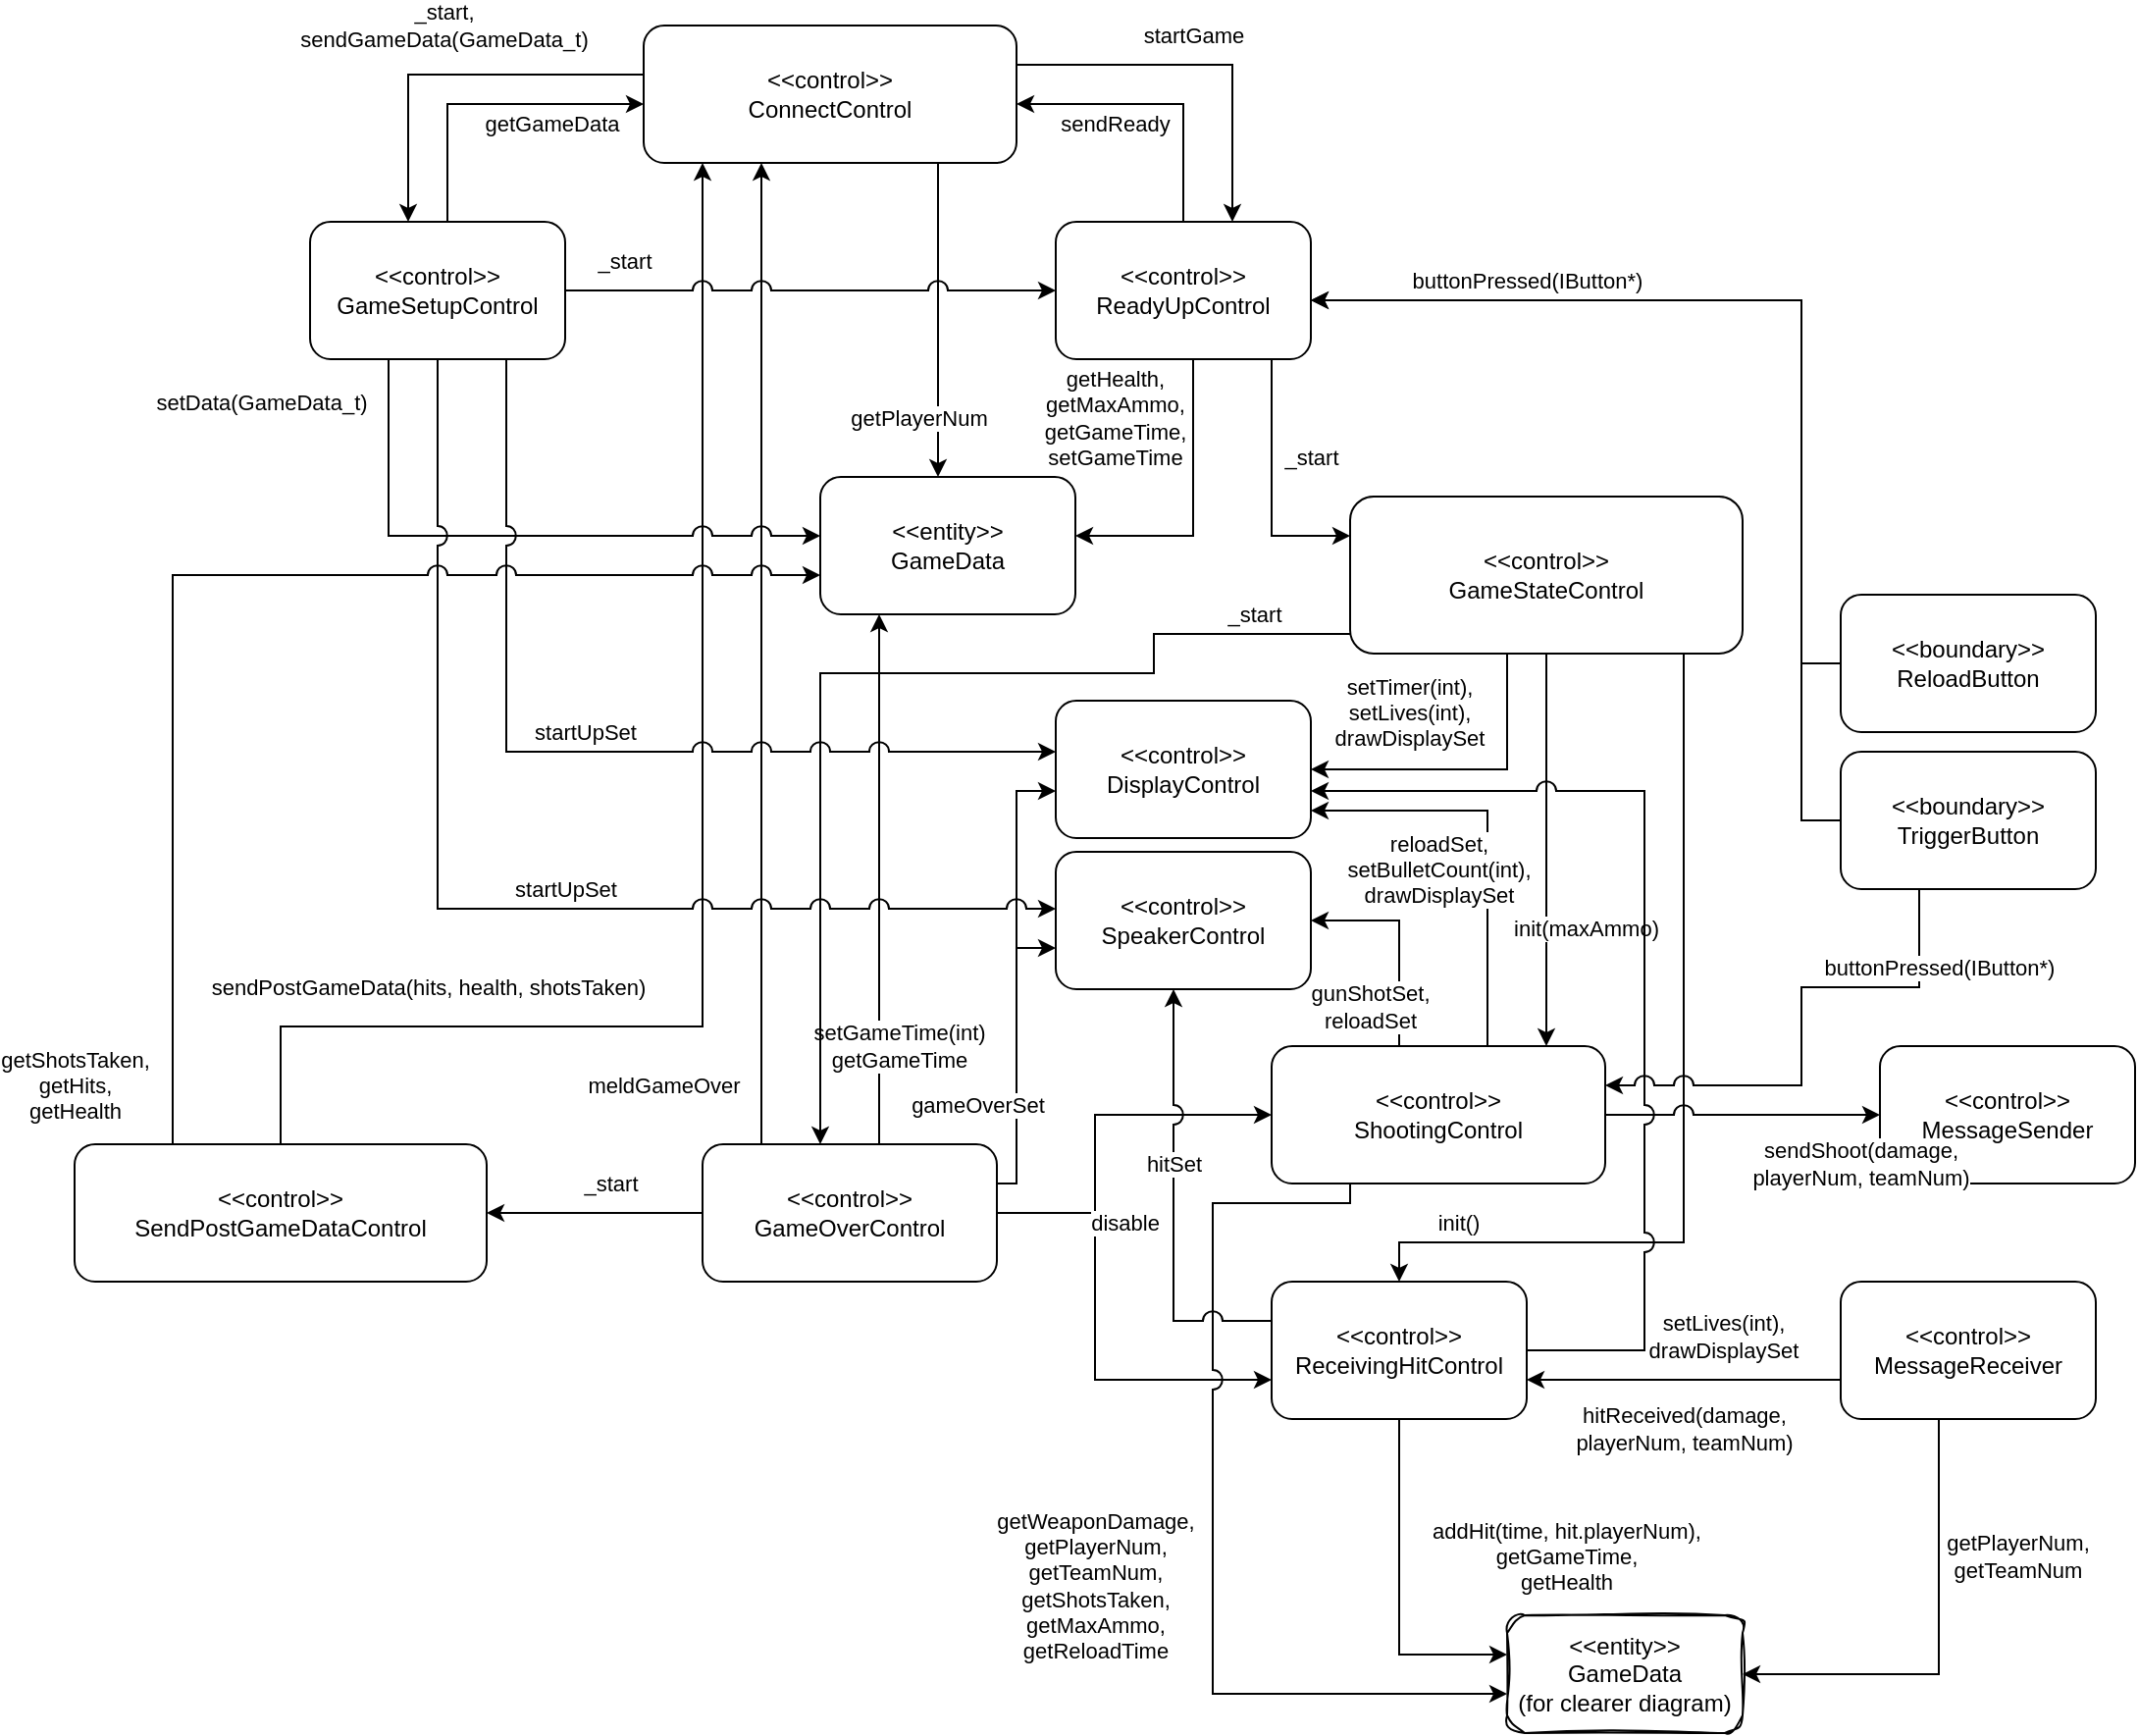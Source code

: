<mxfile version="21.6.8" type="device">
  <diagram name="Page-1" id="s7mOWQtbKwLBha3uq5sU">
    <mxGraphModel dx="1292" dy="1445" grid="1" gridSize="10" guides="1" tooltips="1" connect="1" arrows="1" fold="1" page="1" pageScale="1" pageWidth="1169" pageHeight="827" math="0" shadow="0">
      <root>
        <mxCell id="0" />
        <mxCell id="1" parent="0" />
        <mxCell id="mj3FLYvMupQRfN18O-8B-17" value="_start, &lt;br&gt;sendGameData(GameData_t)" style="edgeStyle=orthogonalEdgeStyle;rounded=0;orthogonalLoop=1;jettySize=auto;html=1;" parent="1" source="mj3FLYvMupQRfN18O-8B-1" target="mj3FLYvMupQRfN18O-8B-15" edge="1">
          <mxGeometry x="0.048" y="-25" relative="1" as="geometry">
            <Array as="points">
              <mxPoint x="280" y="95" />
            </Array>
            <mxPoint as="offset" />
          </mxGeometry>
        </mxCell>
        <mxCell id="mj3FLYvMupQRfN18O-8B-18" value="startGame" style="edgeStyle=orthogonalEdgeStyle;rounded=0;orthogonalLoop=1;jettySize=auto;html=1;" parent="1" source="mj3FLYvMupQRfN18O-8B-1" target="mj3FLYvMupQRfN18O-8B-14" edge="1">
          <mxGeometry x="-0.053" y="15" relative="1" as="geometry">
            <Array as="points">
              <mxPoint x="700" y="90" />
            </Array>
            <mxPoint as="offset" />
          </mxGeometry>
        </mxCell>
        <mxCell id="mj3FLYvMupQRfN18O-8B-19" value="getPlayerNum" style="edgeStyle=orthogonalEdgeStyle;rounded=0;orthogonalLoop=1;jettySize=auto;html=1;" parent="1" source="mj3FLYvMupQRfN18O-8B-1" target="mj3FLYvMupQRfN18O-8B-2" edge="1">
          <mxGeometry x="0.625" y="-10" relative="1" as="geometry">
            <Array as="points">
              <mxPoint x="550" y="230" />
              <mxPoint x="550" y="230" />
            </Array>
            <mxPoint as="offset" />
          </mxGeometry>
        </mxCell>
        <mxCell id="mj3FLYvMupQRfN18O-8B-1" value="&amp;lt;&amp;lt;control&amp;gt;&amp;gt;&lt;br&gt;ConnectControl" style="shape=rect;rounded=1;html=1;whiteSpace=wrap;align=center;" parent="1" vertex="1">
          <mxGeometry x="400" y="70" width="190" height="70" as="geometry" />
        </mxCell>
        <mxCell id="mj3FLYvMupQRfN18O-8B-2" value="&amp;lt;&amp;lt;entity&amp;gt;&amp;gt;&lt;br&gt;GameData" style="shape=rect;rounded=1;html=1;whiteSpace=wrap;align=center;" parent="1" vertex="1">
          <mxGeometry x="490" y="300" width="130" height="70" as="geometry" />
        </mxCell>
        <mxCell id="mj3FLYvMupQRfN18O-8B-3" value="&amp;lt;&amp;lt;control&amp;gt;&amp;gt;&lt;br&gt;SpeakerControl" style="shape=rect;rounded=1;html=1;whiteSpace=wrap;align=center;" parent="1" vertex="1">
          <mxGeometry x="610" y="491" width="130" height="70" as="geometry" />
        </mxCell>
        <mxCell id="mj3FLYvMupQRfN18O-8B-4" value="&amp;lt;&amp;lt;control&amp;gt;&amp;gt;&lt;br&gt;DisplayControl" style="shape=rect;rounded=1;html=1;whiteSpace=wrap;align=center;" parent="1" vertex="1">
          <mxGeometry x="610" y="414" width="130" height="70" as="geometry" />
        </mxCell>
        <mxCell id="mj3FLYvMupQRfN18O-8B-36" style="edgeStyle=orthogonalEdgeStyle;rounded=0;orthogonalLoop=1;jettySize=auto;html=1;" parent="1" source="mj3FLYvMupQRfN18O-8B-5" target="mj3FLYvMupQRfN18O-8B-14" edge="1">
          <mxGeometry relative="1" as="geometry">
            <Array as="points">
              <mxPoint x="990" y="475" />
              <mxPoint x="990" y="210" />
            </Array>
          </mxGeometry>
        </mxCell>
        <mxCell id="mj3FLYvMupQRfN18O-8B-5" value="&amp;lt;&amp;lt;boundary&amp;gt;&amp;gt;&lt;br&gt;TriggerButton" style="shape=rect;rounded=1;html=1;whiteSpace=wrap;align=center;" parent="1" vertex="1">
          <mxGeometry x="1010" y="440" width="130" height="70" as="geometry" />
        </mxCell>
        <mxCell id="mj3FLYvMupQRfN18O-8B-35" value="buttonPressed(IButton*)" style="edgeStyle=orthogonalEdgeStyle;rounded=0;orthogonalLoop=1;jettySize=auto;html=1;" parent="1" source="mj3FLYvMupQRfN18O-8B-6" target="mj3FLYvMupQRfN18O-8B-14" edge="1">
          <mxGeometry x="0.518" y="-10" relative="1" as="geometry">
            <Array as="points">
              <mxPoint x="990" y="395" />
              <mxPoint x="990" y="210" />
            </Array>
            <mxPoint as="offset" />
          </mxGeometry>
        </mxCell>
        <mxCell id="mj3FLYvMupQRfN18O-8B-6" value="&amp;lt;&amp;lt;boundary&amp;gt;&amp;gt;&lt;br&gt;ReloadButton" style="shape=rect;rounded=1;html=1;whiteSpace=wrap;align=center;" parent="1" vertex="1">
          <mxGeometry x="1010" y="360" width="130" height="70" as="geometry" />
        </mxCell>
        <mxCell id="mj3FLYvMupQRfN18O-8B-46" value="hitReceived(damage, &lt;br&gt;playerNum, teamNum)" style="edgeStyle=orthogonalEdgeStyle;rounded=0;orthogonalLoop=1;jettySize=auto;html=1;" parent="1" source="mj3FLYvMupQRfN18O-8B-7" target="mj3FLYvMupQRfN18O-8B-10" edge="1">
          <mxGeometry y="25" relative="1" as="geometry">
            <mxPoint as="offset" />
            <Array as="points">
              <mxPoint x="950" y="760" />
              <mxPoint x="950" y="760" />
            </Array>
          </mxGeometry>
        </mxCell>
        <mxCell id="PZ7jcESYYNkIbwmXES4s-5" value="getPlayerNum,&lt;br&gt;getTeamNum" style="edgeStyle=orthogonalEdgeStyle;rounded=0;orthogonalLoop=1;jettySize=auto;html=1;" edge="1" parent="1" source="mj3FLYvMupQRfN18O-8B-7" target="PZ7jcESYYNkIbwmXES4s-6">
          <mxGeometry x="-0.392" y="40" relative="1" as="geometry">
            <mxPoint x="1075.0" y="860.0" as="targetPoint" />
            <Array as="points">
              <mxPoint x="1060" y="910" />
            </Array>
            <mxPoint as="offset" />
          </mxGeometry>
        </mxCell>
        <mxCell id="mj3FLYvMupQRfN18O-8B-7" value="&amp;lt;&amp;lt;control&amp;gt;&amp;gt;&lt;br&gt;MessageReceiver" style="shape=rect;rounded=1;html=1;whiteSpace=wrap;align=center;" parent="1" vertex="1">
          <mxGeometry x="1010" y="710" width="130" height="70" as="geometry" />
        </mxCell>
        <mxCell id="mj3FLYvMupQRfN18O-8B-8" value="&amp;lt;&amp;lt;control&amp;gt;&amp;gt;&lt;br&gt;MessageSender" style="shape=rect;rounded=1;html=1;whiteSpace=wrap;align=center;" parent="1" vertex="1">
          <mxGeometry x="1030" y="590" width="130" height="70" as="geometry" />
        </mxCell>
        <mxCell id="PZ7jcESYYNkIbwmXES4s-1" value="gunShotSet,&lt;br&gt;reloadSet" style="edgeStyle=orthogonalEdgeStyle;rounded=0;orthogonalLoop=1;jettySize=auto;html=1;" edge="1" parent="1" source="mj3FLYvMupQRfN18O-8B-9" target="mj3FLYvMupQRfN18O-8B-3">
          <mxGeometry x="-0.633" y="15" relative="1" as="geometry">
            <Array as="points">
              <mxPoint x="785" y="526" />
            </Array>
            <mxPoint as="offset" />
          </mxGeometry>
        </mxCell>
        <mxCell id="PZ7jcESYYNkIbwmXES4s-2" value="reloadSet,&lt;br&gt;setBulletCount(int),&lt;br&gt;drawDisplaySet" style="edgeStyle=orthogonalEdgeStyle;rounded=0;orthogonalLoop=1;jettySize=auto;html=1;" edge="1" parent="1" source="mj3FLYvMupQRfN18O-8B-9" target="mj3FLYvMupQRfN18O-8B-4">
          <mxGeometry x="-0.143" y="25" relative="1" as="geometry">
            <Array as="points">
              <mxPoint x="830" y="470" />
            </Array>
            <mxPoint as="offset" />
          </mxGeometry>
        </mxCell>
        <mxCell id="mj3FLYvMupQRfN18O-8B-9" value="&amp;lt;&amp;lt;control&amp;gt;&amp;gt;&lt;br&gt;ShootingControl" style="shape=rect;rounded=1;html=1;whiteSpace=wrap;align=center;" parent="1" vertex="1">
          <mxGeometry x="720" y="590" width="170" height="70" as="geometry" />
        </mxCell>
        <mxCell id="mj3FLYvMupQRfN18O-8B-10" value="&amp;lt;&amp;lt;control&amp;gt;&amp;gt;&lt;br&gt;ReceivingHitControl" style="shape=rect;rounded=1;html=1;whiteSpace=wrap;align=center;" parent="1" vertex="1">
          <mxGeometry x="720" y="710" width="130" height="70" as="geometry" />
        </mxCell>
        <mxCell id="mj3FLYvMupQRfN18O-8B-27" value="sendPostGameData(hits, health, shotsTaken)" style="edgeStyle=orthogonalEdgeStyle;rounded=0;orthogonalLoop=1;jettySize=auto;html=1;" parent="1" source="mj3FLYvMupQRfN18O-8B-11" target="mj3FLYvMupQRfN18O-8B-1" edge="1">
          <mxGeometry x="-0.622" y="20" relative="1" as="geometry">
            <Array as="points">
              <mxPoint x="215" y="580" />
              <mxPoint x="430" y="580" />
            </Array>
            <mxPoint as="offset" />
          </mxGeometry>
        </mxCell>
        <mxCell id="mj3FLYvMupQRfN18O-8B-11" value="&amp;lt;&amp;lt;control&amp;gt;&amp;gt;&lt;br&gt;SendPostGameDataControl" style="shape=rect;rounded=1;html=1;whiteSpace=wrap;align=center;" parent="1" vertex="1">
          <mxGeometry x="110" y="640" width="210" height="70" as="geometry" />
        </mxCell>
        <mxCell id="mj3FLYvMupQRfN18O-8B-16" value="_start" style="edgeStyle=orthogonalEdgeStyle;rounded=0;orthogonalLoop=1;jettySize=auto;html=1;" parent="1" source="mj3FLYvMupQRfN18O-8B-12" target="mj3FLYvMupQRfN18O-8B-11" edge="1">
          <mxGeometry x="-0.143" y="-15" relative="1" as="geometry">
            <mxPoint as="offset" />
          </mxGeometry>
        </mxCell>
        <mxCell id="mj3FLYvMupQRfN18O-8B-25" value="meldGameOver" style="edgeStyle=orthogonalEdgeStyle;rounded=0;orthogonalLoop=1;jettySize=auto;html=1;" parent="1" source="mj3FLYvMupQRfN18O-8B-12" target="mj3FLYvMupQRfN18O-8B-1" edge="1">
          <mxGeometry x="-0.88" y="50" relative="1" as="geometry">
            <Array as="points">
              <mxPoint x="460" y="510" />
              <mxPoint x="460" y="510" />
            </Array>
            <mxPoint as="offset" />
          </mxGeometry>
        </mxCell>
        <mxCell id="mj3FLYvMupQRfN18O-8B-32" style="edgeStyle=orthogonalEdgeStyle;rounded=0;orthogonalLoop=1;jettySize=auto;html=1;" parent="1" source="mj3FLYvMupQRfN18O-8B-12" target="mj3FLYvMupQRfN18O-8B-9" edge="1">
          <mxGeometry relative="1" as="geometry">
            <Array as="points">
              <mxPoint x="630" y="675" />
              <mxPoint x="630" y="625" />
            </Array>
          </mxGeometry>
        </mxCell>
        <mxCell id="mj3FLYvMupQRfN18O-8B-33" value="disable" style="edgeStyle=orthogonalEdgeStyle;rounded=0;orthogonalLoop=1;jettySize=auto;html=1;" parent="1" source="mj3FLYvMupQRfN18O-8B-12" target="mj3FLYvMupQRfN18O-8B-10" edge="1">
          <mxGeometry x="-0.512" y="15" relative="1" as="geometry">
            <Array as="points">
              <mxPoint x="630" y="675" />
              <mxPoint x="630" y="760" />
            </Array>
            <mxPoint as="offset" />
          </mxGeometry>
        </mxCell>
        <mxCell id="mj3FLYvMupQRfN18O-8B-42" value="setGameTime(int)&lt;br&gt;getGameTime" style="edgeStyle=orthogonalEdgeStyle;rounded=0;orthogonalLoop=1;jettySize=auto;html=1;" parent="1" source="mj3FLYvMupQRfN18O-8B-12" target="mj3FLYvMupQRfN18O-8B-2" edge="1">
          <mxGeometry x="-0.63" y="-10" relative="1" as="geometry">
            <Array as="points">
              <mxPoint x="520" y="590" />
              <mxPoint x="520" y="590" />
            </Array>
            <mxPoint as="offset" />
          </mxGeometry>
        </mxCell>
        <mxCell id="mj3FLYvMupQRfN18O-8B-43" style="edgeStyle=orthogonalEdgeStyle;rounded=0;orthogonalLoop=1;jettySize=auto;html=1;" parent="1" source="mj3FLYvMupQRfN18O-8B-12" target="mj3FLYvMupQRfN18O-8B-3" edge="1">
          <mxGeometry relative="1" as="geometry">
            <Array as="points">
              <mxPoint x="590" y="660" />
              <mxPoint x="590" y="540" />
            </Array>
          </mxGeometry>
        </mxCell>
        <mxCell id="mj3FLYvMupQRfN18O-8B-44" value="gameOverSet" style="edgeStyle=orthogonalEdgeStyle;rounded=0;orthogonalLoop=1;jettySize=auto;html=1;" parent="1" source="mj3FLYvMupQRfN18O-8B-12" target="mj3FLYvMupQRfN18O-8B-4" edge="1">
          <mxGeometry x="-0.565" y="20" relative="1" as="geometry">
            <Array as="points">
              <mxPoint x="590" y="660" />
              <mxPoint x="590" y="460" />
            </Array>
            <mxPoint as="offset" />
          </mxGeometry>
        </mxCell>
        <mxCell id="mj3FLYvMupQRfN18O-8B-12" value="&amp;lt;&amp;lt;control&amp;gt;&amp;gt;&lt;br&gt;GameOverControl" style="shape=rect;rounded=1;html=1;whiteSpace=wrap;align=center;" parent="1" vertex="1">
          <mxGeometry x="430" y="640" width="150" height="70" as="geometry" />
        </mxCell>
        <mxCell id="mj3FLYvMupQRfN18O-8B-37" value="setTimer(int),&lt;br&gt;setLives(int),&lt;br&gt;drawDisplaySet" style="edgeStyle=orthogonalEdgeStyle;rounded=0;orthogonalLoop=1;jettySize=auto;html=1;" parent="1" source="mj3FLYvMupQRfN18O-8B-13" target="mj3FLYvMupQRfN18O-8B-4" edge="1">
          <mxGeometry x="0.371" y="-29" relative="1" as="geometry">
            <Array as="points">
              <mxPoint x="840" y="449" />
            </Array>
            <mxPoint as="offset" />
          </mxGeometry>
        </mxCell>
        <mxCell id="mj3FLYvMupQRfN18O-8B-39" value="init(maxAmmo)" style="edgeStyle=orthogonalEdgeStyle;rounded=0;orthogonalLoop=1;jettySize=auto;html=1;" parent="1" source="mj3FLYvMupQRfN18O-8B-13" target="mj3FLYvMupQRfN18O-8B-9" edge="1">
          <mxGeometry x="0.4" y="20" relative="1" as="geometry">
            <Array as="points">
              <mxPoint x="860" y="550" />
              <mxPoint x="860" y="550" />
            </Array>
            <mxPoint as="offset" />
          </mxGeometry>
        </mxCell>
        <mxCell id="mj3FLYvMupQRfN18O-8B-40" value="init()" style="edgeStyle=orthogonalEdgeStyle;rounded=0;orthogonalLoop=1;jettySize=auto;html=1;" parent="1" source="mj3FLYvMupQRfN18O-8B-13" target="mj3FLYvMupQRfN18O-8B-10" edge="1">
          <mxGeometry x="0.788" y="-10" relative="1" as="geometry">
            <Array as="points">
              <mxPoint x="930" y="690" />
              <mxPoint x="785" y="690" />
            </Array>
            <mxPoint as="offset" />
          </mxGeometry>
        </mxCell>
        <mxCell id="mj3FLYvMupQRfN18O-8B-41" value="_start" style="edgeStyle=orthogonalEdgeStyle;rounded=0;orthogonalLoop=1;jettySize=auto;html=1;" parent="1" source="mj3FLYvMupQRfN18O-8B-13" target="mj3FLYvMupQRfN18O-8B-12" edge="1">
          <mxGeometry x="-0.815" y="-10" relative="1" as="geometry">
            <Array as="points">
              <mxPoint x="660" y="380" />
              <mxPoint x="660" y="400" />
              <mxPoint x="490" y="400" />
            </Array>
            <mxPoint as="offset" />
          </mxGeometry>
        </mxCell>
        <mxCell id="mj3FLYvMupQRfN18O-8B-13" value="&amp;lt;&amp;lt;control&amp;gt;&amp;gt;&lt;br&gt;GameStateControl&lt;br&gt;" style="shape=rect;rounded=1;html=1;whiteSpace=wrap;align=center;" parent="1" vertex="1">
          <mxGeometry x="760" y="310" width="200" height="80" as="geometry" />
        </mxCell>
        <mxCell id="mj3FLYvMupQRfN18O-8B-21" value="sendReady" style="edgeStyle=orthogonalEdgeStyle;rounded=0;orthogonalLoop=1;jettySize=auto;html=1;" parent="1" source="mj3FLYvMupQRfN18O-8B-14" target="mj3FLYvMupQRfN18O-8B-1" edge="1">
          <mxGeometry x="0.314" y="10" relative="1" as="geometry">
            <Array as="points">
              <mxPoint x="675" y="110" />
            </Array>
            <mxPoint as="offset" />
          </mxGeometry>
        </mxCell>
        <mxCell id="mj3FLYvMupQRfN18O-8B-34" value="_start" style="edgeStyle=orthogonalEdgeStyle;rounded=0;orthogonalLoop=1;jettySize=auto;html=1;" parent="1" source="mj3FLYvMupQRfN18O-8B-14" target="mj3FLYvMupQRfN18O-8B-13" edge="1">
          <mxGeometry x="-0.231" y="20" relative="1" as="geometry">
            <Array as="points">
              <mxPoint x="720" y="330" />
            </Array>
            <mxPoint as="offset" />
          </mxGeometry>
        </mxCell>
        <mxCell id="mj3FLYvMupQRfN18O-8B-38" value="getHealth,&lt;br&gt;getMaxAmmo,&lt;br&gt;getGameTime,&lt;br&gt;setGameTime" style="edgeStyle=orthogonalEdgeStyle;rounded=0;orthogonalLoop=1;jettySize=auto;html=1;" parent="1" source="mj3FLYvMupQRfN18O-8B-14" target="mj3FLYvMupQRfN18O-8B-2" edge="1">
          <mxGeometry x="-0.6" y="-40" relative="1" as="geometry">
            <Array as="points">
              <mxPoint x="680" y="330" />
            </Array>
            <mxPoint as="offset" />
          </mxGeometry>
        </mxCell>
        <mxCell id="mj3FLYvMupQRfN18O-8B-14" value="&amp;lt;&amp;lt;control&amp;gt;&amp;gt;&lt;br&gt;ReadyUpControl" style="shape=rect;rounded=1;html=1;whiteSpace=wrap;align=center;" parent="1" vertex="1">
          <mxGeometry x="610" y="170" width="130" height="70" as="geometry" />
        </mxCell>
        <mxCell id="mj3FLYvMupQRfN18O-8B-20" value="getGameData" style="edgeStyle=orthogonalEdgeStyle;rounded=0;orthogonalLoop=1;jettySize=auto;html=1;" parent="1" source="mj3FLYvMupQRfN18O-8B-15" target="mj3FLYvMupQRfN18O-8B-1" edge="1">
          <mxGeometry x="0.412" y="-10" relative="1" as="geometry">
            <Array as="points">
              <mxPoint x="300" y="110" />
            </Array>
            <mxPoint as="offset" />
          </mxGeometry>
        </mxCell>
        <mxCell id="mj3FLYvMupQRfN18O-8B-22" value="_start" style="edgeStyle=orthogonalEdgeStyle;rounded=0;orthogonalLoop=1;jettySize=auto;html=1;jumpStyle=arc;jumpSize=10;" parent="1" source="mj3FLYvMupQRfN18O-8B-15" target="mj3FLYvMupQRfN18O-8B-14" edge="1">
          <mxGeometry x="-0.76" y="15" relative="1" as="geometry">
            <mxPoint as="offset" />
          </mxGeometry>
        </mxCell>
        <mxCell id="mj3FLYvMupQRfN18O-8B-28" value="setData(GameData_t)" style="edgeStyle=orthogonalEdgeStyle;rounded=0;orthogonalLoop=1;jettySize=auto;html=1;jumpStyle=arc;jumpSize=10;" parent="1" source="mj3FLYvMupQRfN18O-8B-15" target="mj3FLYvMupQRfN18O-8B-2" edge="1">
          <mxGeometry x="-0.86" y="-65" relative="1" as="geometry">
            <Array as="points">
              <mxPoint x="270" y="330" />
            </Array>
            <mxPoint as="offset" />
          </mxGeometry>
        </mxCell>
        <mxCell id="mj3FLYvMupQRfN18O-8B-29" value="startUpSet" style="edgeStyle=orthogonalEdgeStyle;rounded=0;orthogonalLoop=1;jettySize=auto;html=1;jumpStyle=arc;jumpSize=10;" parent="1" source="mj3FLYvMupQRfN18O-8B-15" target="mj3FLYvMupQRfN18O-8B-3" edge="1">
          <mxGeometry x="0.16" y="10" relative="1" as="geometry">
            <Array as="points">
              <mxPoint x="295" y="520" />
            </Array>
            <mxPoint as="offset" />
          </mxGeometry>
        </mxCell>
        <mxCell id="mj3FLYvMupQRfN18O-8B-31" value="startUpSet" style="edgeStyle=orthogonalEdgeStyle;rounded=0;orthogonalLoop=1;jettySize=auto;html=1;jumpStyle=arc;jumpSize=10;" parent="1" source="mj3FLYvMupQRfN18O-8B-15" target="mj3FLYvMupQRfN18O-8B-4" edge="1">
          <mxGeometry y="10" relative="1" as="geometry">
            <Array as="points">
              <mxPoint x="330" y="440" />
            </Array>
            <mxPoint as="offset" />
          </mxGeometry>
        </mxCell>
        <mxCell id="mj3FLYvMupQRfN18O-8B-15" value="&amp;lt;&amp;lt;control&amp;gt;&amp;gt;&lt;br&gt;GameSetupControl" style="shape=rect;rounded=1;html=1;whiteSpace=wrap;align=center;" parent="1" vertex="1">
          <mxGeometry x="230" y="170" width="130" height="70" as="geometry" />
        </mxCell>
        <mxCell id="mj3FLYvMupQRfN18O-8B-45" value="getShotsTaken,&lt;br&gt;getHits,&lt;br&gt;getHealth" style="edgeStyle=orthogonalEdgeStyle;rounded=0;orthogonalLoop=1;jettySize=auto;html=1;jumpStyle=arc;jumpSize=10;" parent="1" source="mj3FLYvMupQRfN18O-8B-11" target="mj3FLYvMupQRfN18O-8B-2" edge="1">
          <mxGeometry x="-0.903" y="50" relative="1" as="geometry">
            <Array as="points">
              <mxPoint x="160" y="350" />
            </Array>
            <mxPoint as="offset" />
          </mxGeometry>
        </mxCell>
        <mxCell id="mj3FLYvMupQRfN18O-8B-47" value="sendShoot(damage, &lt;br&gt;playerNum, teamNum)" style="edgeStyle=orthogonalEdgeStyle;rounded=0;orthogonalLoop=1;jettySize=auto;html=1;jumpSize=10;jumpStyle=arc;" parent="1" source="mj3FLYvMupQRfN18O-8B-9" target="mj3FLYvMupQRfN18O-8B-8" edge="1">
          <mxGeometry x="0.857" y="-25" relative="1" as="geometry">
            <mxPoint as="offset" />
          </mxGeometry>
        </mxCell>
        <mxCell id="PZ7jcESYYNkIbwmXES4s-3" value="getWeaponDamage,&lt;br&gt;getPlayerNum,&lt;br&gt;getTeamNum,&lt;br&gt;getShotsTaken,&lt;br&gt;getMaxAmmo,&lt;br&gt;getReloadTime" style="edgeStyle=orthogonalEdgeStyle;rounded=0;orthogonalLoop=1;jettySize=auto;html=1;jumpStyle=arc;jumpSize=10;" edge="1" parent="1" source="mj3FLYvMupQRfN18O-8B-9" target="PZ7jcESYYNkIbwmXES4s-6">
          <mxGeometry x="0.146" y="-60" relative="1" as="geometry">
            <Array as="points">
              <mxPoint x="760" y="670" />
              <mxPoint x="690" y="670" />
              <mxPoint x="690" y="920" />
            </Array>
            <mxPoint as="offset" />
          </mxGeometry>
        </mxCell>
        <mxCell id="PZ7jcESYYNkIbwmXES4s-4" value="addHit(time, hit.playerNum),&lt;br&gt;getGameTime,&lt;br&gt;getHealth" style="edgeStyle=orthogonalEdgeStyle;rounded=0;orthogonalLoop=1;jettySize=auto;html=1;jumpStyle=arc;jumpSize=10;" edge="1" parent="1" source="mj3FLYvMupQRfN18O-8B-10" target="PZ7jcESYYNkIbwmXES4s-6">
          <mxGeometry x="1" y="58" relative="1" as="geometry">
            <Array as="points">
              <mxPoint x="785" y="900" />
            </Array>
            <mxPoint x="30" y="8" as="offset" />
          </mxGeometry>
        </mxCell>
        <mxCell id="PZ7jcESYYNkIbwmXES4s-6" value="&amp;lt;&amp;lt;entity&amp;gt;&amp;gt;&lt;br&gt;GameData&lt;br&gt;(for clearer diagram)" style="rounded=1;whiteSpace=wrap;html=1;sketch=1;curveFitting=1;jiggle=2;" vertex="1" parent="1">
          <mxGeometry x="840" y="880" width="120" height="60" as="geometry" />
        </mxCell>
        <mxCell id="PZ7jcESYYNkIbwmXES4s-7" value="hitSet" style="edgeStyle=orthogonalEdgeStyle;rounded=0;orthogonalLoop=1;jettySize=auto;html=1;jumpStyle=arc;jumpSize=10;" edge="1" parent="1" source="mj3FLYvMupQRfN18O-8B-10" target="mj3FLYvMupQRfN18O-8B-3">
          <mxGeometry x="0.187" relative="1" as="geometry">
            <Array as="points">
              <mxPoint x="670" y="730" />
            </Array>
            <mxPoint as="offset" />
          </mxGeometry>
        </mxCell>
        <mxCell id="PZ7jcESYYNkIbwmXES4s-8" value="setLives(int),&lt;br&gt;drawDisplaySet" style="edgeStyle=orthogonalEdgeStyle;rounded=0;orthogonalLoop=1;jettySize=auto;html=1;jumpStyle=arc;jumpSize=10;" edge="1" parent="1" source="mj3FLYvMupQRfN18O-8B-10" target="mj3FLYvMupQRfN18O-8B-4">
          <mxGeometry x="-0.737" y="-40" relative="1" as="geometry">
            <Array as="points">
              <mxPoint x="910" y="745" />
              <mxPoint x="910" y="460" />
            </Array>
            <mxPoint as="offset" />
          </mxGeometry>
        </mxCell>
        <mxCell id="PZ7jcESYYNkIbwmXES4s-9" value="buttonPressed(IButton*)" style="edgeStyle=orthogonalEdgeStyle;rounded=0;orthogonalLoop=1;jettySize=auto;html=1;jumpStyle=arc;jumpSize=10;" edge="1" parent="1" source="mj3FLYvMupQRfN18O-8B-5" target="mj3FLYvMupQRfN18O-8B-9">
          <mxGeometry x="-0.692" y="10" relative="1" as="geometry">
            <Array as="points">
              <mxPoint x="1050" y="560" />
              <mxPoint x="990" y="560" />
              <mxPoint x="990" y="610" />
            </Array>
            <mxPoint as="offset" />
          </mxGeometry>
        </mxCell>
      </root>
    </mxGraphModel>
  </diagram>
</mxfile>
